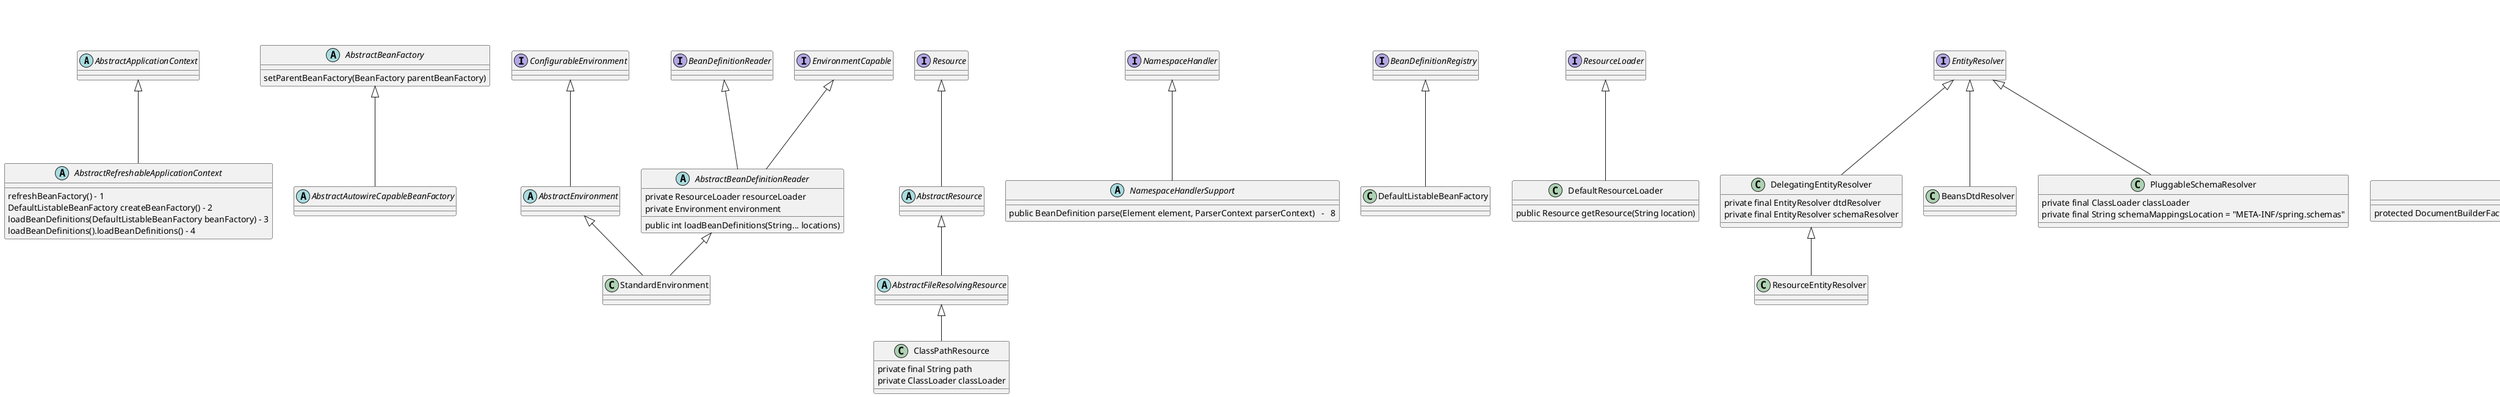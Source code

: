 @startuml

abstract class AbstractApplicationContext
abstract class AbstractRefreshableApplicationContext
abstract class AbstractAutowireCapableBeanFactory
abstract class AbstractBeanDefinitionReader
abstract class AbstractBeanFactory
abstract class AbstractEnvironment
abstract class AbstractFileResolvingResource
abstract class AbstractResource
abstract class NamespaceHandlerSupport

interface BeanDefinitionRegistry
interface ConfigurableEnvironment
interface BeanDefinitionReader
interface EnvironmentCapable
interface ResourceLoader
interface EntityResolver
interface Resource
interface DocumentLoader
interface NamespaceHandler
interface BeanDefinitionParser

class DefaultListableBeanFactory
class PathMatchingResourcePatternResolver
class XmlBeanDefinitionReader
class StandardEnvironment
class DefaultResourceLoader
class DelegatingEntityResolver
class ResourceEntityResolver
class BeansDtdResolver
class PluggableSchemaResolver
class ClassPathResource
class DefaultDocumentLoader
class DubboBeanDefinitionParser

BeanDefinitionParser <|-- DubboBeanDefinitionParser
NamespaceHandler <|-- NamespaceHandlerSupport
DocumentLoader <|-- DefaultDocumentLoader
Resource <|-- AbstractResource
AbstractResource <|-- AbstractFileResolvingResource
AbstractFileResolvingResource <|-- ClassPathResource
EntityResolver <|-- PluggableSchemaResolver
EntityResolver <|-- BeansDtdResolver
EntityResolver <|-- DelegatingEntityResolver
DelegatingEntityResolver <|-- ResourceEntityResolver
ResourceLoader <|-- DefaultResourceLoader
EnvironmentCapable <|-- AbstractBeanDefinitionReader
BeanDefinitionReader <|-- AbstractBeanDefinitionReader
AbstractBeanDefinitionReader <|-- StandardEnvironment
ConfigurableEnvironment <|-- AbstractEnvironment
AbstractEnvironment <|-- StandardEnvironment
AbstractApplicationContext <|-- AbstractRefreshableApplicationContext
AbstractBeanFactory <|-- AbstractAutowireCapableBeanFactory
BeanDefinitionRegistry <|-- DefaultListableBeanFactory


class DubboBeanDefinitionParser{
public BeanDefinition parse(Element element, ParserContext parserContext)
}
class DefaultDocumentLoader{
protected DocumentBuilderFactory createDocumentBuilderFactory(int validationMode, boolean namespaceAware)
}
class ClassPathResource{
private final String path
private ClassLoader classLoader
}
class DefaultResourceLoader{
public Resource getResource(String location)
}
class PluggableSchemaResolver{
private final ClassLoader classLoader
private final String schemaMappingsLocation = "META-INF/spring.schemas"
}
class DelegatingEntityResolver{
private final EntityResolver dtdResolver
private final EntityResolver schemaResolver
}
class XmlBeanDefinitionReader{
private EntityResolver entityResolver
private boolean namespaceAware = false
private int validationMode = VALIDATION_AUTO
private final ThreadLocal<Set<EncodedResource>> resourcesCurrentlyBeingLoaded
private DocumentLoader documentLoader = new DefaultDocumentLoader()
public XmlBeanDefinitionReader(BeanDefinitionRegistry registry)
int loadBeanDefinitions(Resource resource)  - 6
loadBeanDefinitions().importBeanDefinitionResource()  -  7
}
class PathMatchingResourcePatternResolver{
private final ResourceLoader resourceLoader = new DefaultResourceLoader()
public Resource[] getResources(String locationPattern)  -  5
}
abstract class NamespaceHandlerSupport {
public BeanDefinition parse(Element element, ParserContext parserContext)   -   8
}
abstract class AbstractBeanFactory {
setParentBeanFactory(BeanFactory parentBeanFactory)
}

abstract class AbstractBeanDefinitionReader {
private ResourceLoader resourceLoader
private Environment environment
public int loadBeanDefinitions(String... locations)
}
abstract class AbstractApplicationContext {

}

abstract class AbstractRefreshableApplicationContext {
refreshBeanFactory() - 1
DefaultListableBeanFactory createBeanFactory() - 2
loadBeanDefinitions(DefaultListableBeanFactory beanFactory) - 3
loadBeanDefinitions().loadBeanDefinitions() - 4
}

@enduml